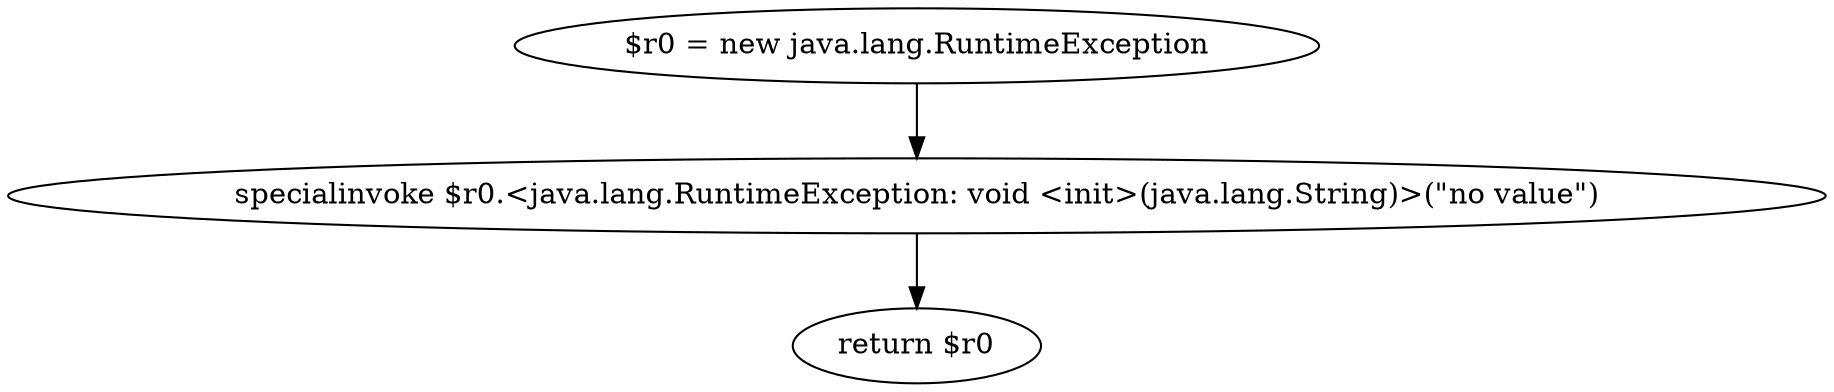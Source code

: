 digraph "unitGraph" {
    "$r0 = new java.lang.RuntimeException"
    "specialinvoke $r0.<java.lang.RuntimeException: void <init>(java.lang.String)>(\"no value\")"
    "return $r0"
    "$r0 = new java.lang.RuntimeException"->"specialinvoke $r0.<java.lang.RuntimeException: void <init>(java.lang.String)>(\"no value\")";
    "specialinvoke $r0.<java.lang.RuntimeException: void <init>(java.lang.String)>(\"no value\")"->"return $r0";
}
